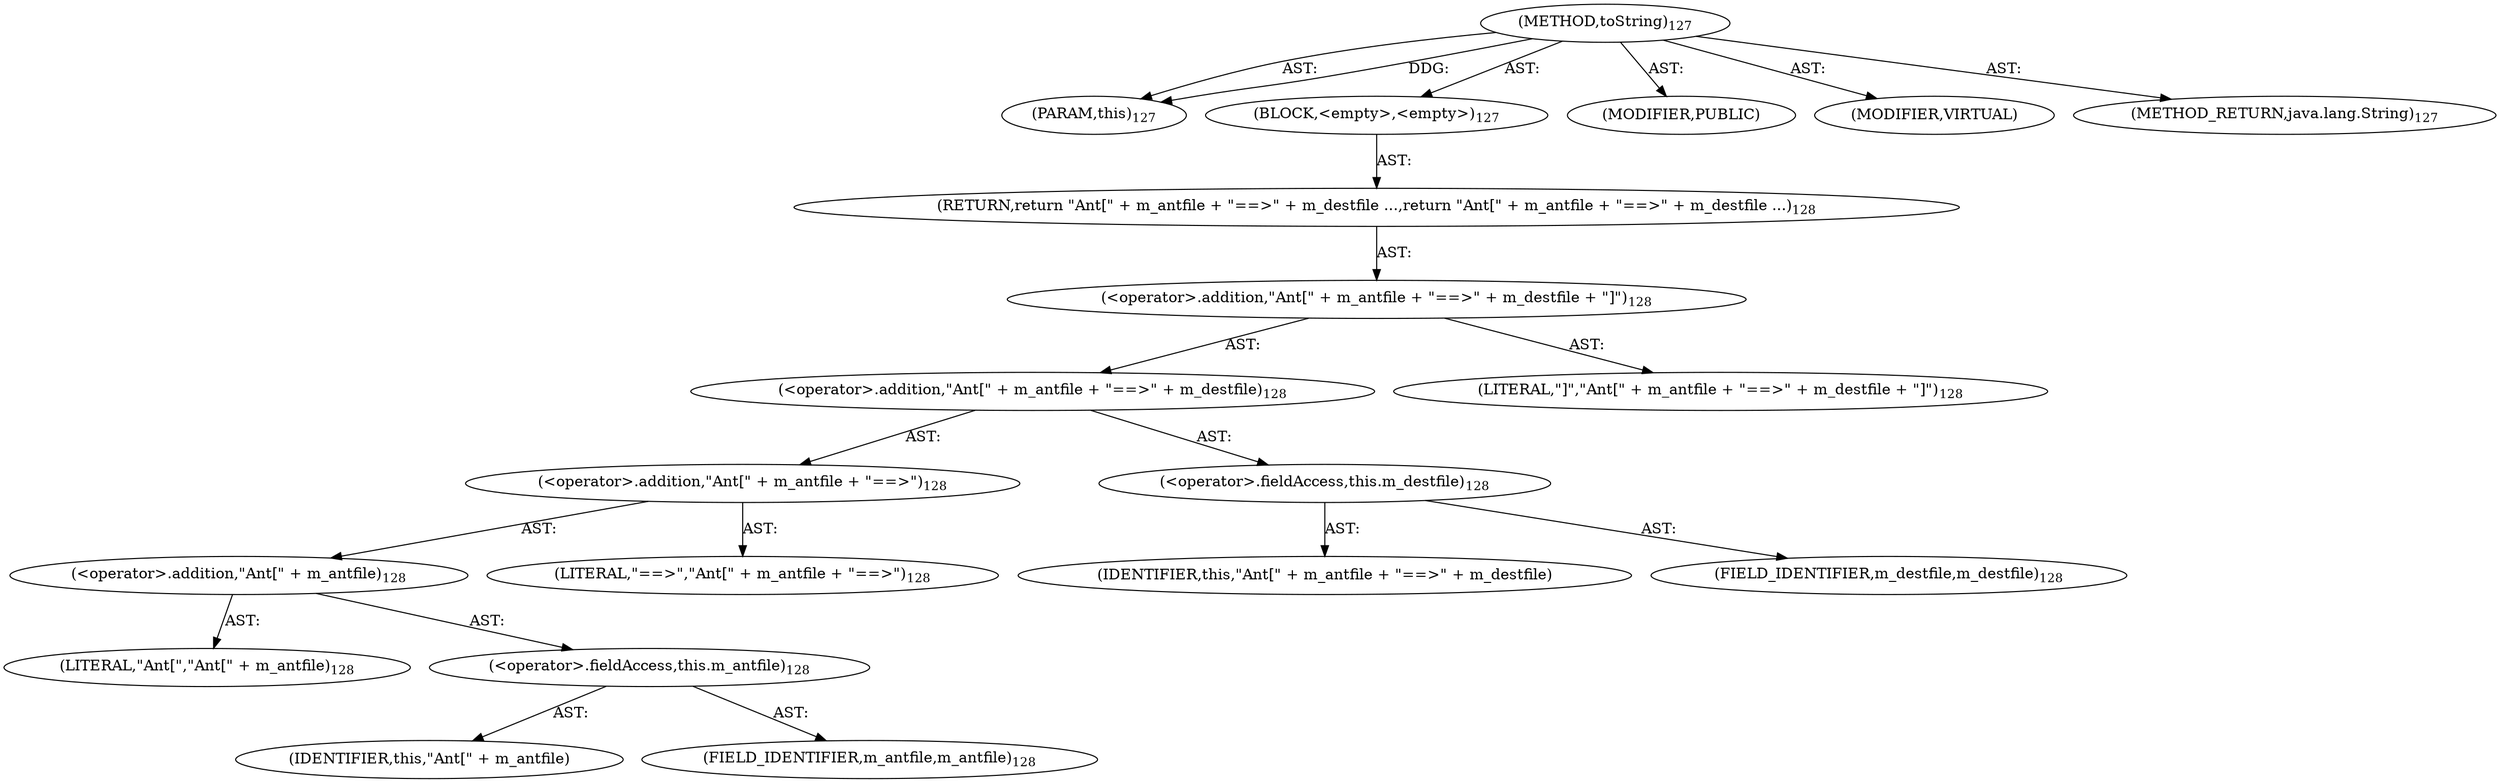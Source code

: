 digraph "toString" {  
"111669149701" [label = <(METHOD,toString)<SUB>127</SUB>> ]
"115964117002" [label = <(PARAM,this)<SUB>127</SUB>> ]
"25769803789" [label = <(BLOCK,&lt;empty&gt;,&lt;empty&gt;)<SUB>127</SUB>> ]
"146028888065" [label = <(RETURN,return &quot;Ant[&quot; + m_antfile + &quot;==&gt;&quot; + m_destfile ...,return &quot;Ant[&quot; + m_antfile + &quot;==&gt;&quot; + m_destfile ...)<SUB>128</SUB>> ]
"30064771116" [label = <(&lt;operator&gt;.addition,&quot;Ant[&quot; + m_antfile + &quot;==&gt;&quot; + m_destfile + &quot;]&quot;)<SUB>128</SUB>> ]
"30064771117" [label = <(&lt;operator&gt;.addition,&quot;Ant[&quot; + m_antfile + &quot;==&gt;&quot; + m_destfile)<SUB>128</SUB>> ]
"30064771118" [label = <(&lt;operator&gt;.addition,&quot;Ant[&quot; + m_antfile + &quot;==&gt;&quot;)<SUB>128</SUB>> ]
"30064771119" [label = <(&lt;operator&gt;.addition,&quot;Ant[&quot; + m_antfile)<SUB>128</SUB>> ]
"90194313223" [label = <(LITERAL,&quot;Ant[&quot;,&quot;Ant[&quot; + m_antfile)<SUB>128</SUB>> ]
"30064771120" [label = <(&lt;operator&gt;.fieldAccess,this.m_antfile)<SUB>128</SUB>> ]
"68719476774" [label = <(IDENTIFIER,this,&quot;Ant[&quot; + m_antfile)> ]
"55834574858" [label = <(FIELD_IDENTIFIER,m_antfile,m_antfile)<SUB>128</SUB>> ]
"90194313224" [label = <(LITERAL,&quot;==&gt;&quot;,&quot;Ant[&quot; + m_antfile + &quot;==&gt;&quot;)<SUB>128</SUB>> ]
"30064771121" [label = <(&lt;operator&gt;.fieldAccess,this.m_destfile)<SUB>128</SUB>> ]
"68719476775" [label = <(IDENTIFIER,this,&quot;Ant[&quot; + m_antfile + &quot;==&gt;&quot; + m_destfile)> ]
"55834574859" [label = <(FIELD_IDENTIFIER,m_destfile,m_destfile)<SUB>128</SUB>> ]
"90194313225" [label = <(LITERAL,&quot;]&quot;,&quot;Ant[&quot; + m_antfile + &quot;==&gt;&quot; + m_destfile + &quot;]&quot;)<SUB>128</SUB>> ]
"133143986189" [label = <(MODIFIER,PUBLIC)> ]
"133143986190" [label = <(MODIFIER,VIRTUAL)> ]
"128849018885" [label = <(METHOD_RETURN,java.lang.String)<SUB>127</SUB>> ]
  "111669149701" -> "115964117002"  [ label = "AST: "] 
  "111669149701" -> "25769803789"  [ label = "AST: "] 
  "111669149701" -> "133143986189"  [ label = "AST: "] 
  "111669149701" -> "133143986190"  [ label = "AST: "] 
  "111669149701" -> "128849018885"  [ label = "AST: "] 
  "25769803789" -> "146028888065"  [ label = "AST: "] 
  "146028888065" -> "30064771116"  [ label = "AST: "] 
  "30064771116" -> "30064771117"  [ label = "AST: "] 
  "30064771116" -> "90194313225"  [ label = "AST: "] 
  "30064771117" -> "30064771118"  [ label = "AST: "] 
  "30064771117" -> "30064771121"  [ label = "AST: "] 
  "30064771118" -> "30064771119"  [ label = "AST: "] 
  "30064771118" -> "90194313224"  [ label = "AST: "] 
  "30064771119" -> "90194313223"  [ label = "AST: "] 
  "30064771119" -> "30064771120"  [ label = "AST: "] 
  "30064771120" -> "68719476774"  [ label = "AST: "] 
  "30064771120" -> "55834574858"  [ label = "AST: "] 
  "30064771121" -> "68719476775"  [ label = "AST: "] 
  "30064771121" -> "55834574859"  [ label = "AST: "] 
  "111669149701" -> "115964117002"  [ label = "DDG: "] 
}
